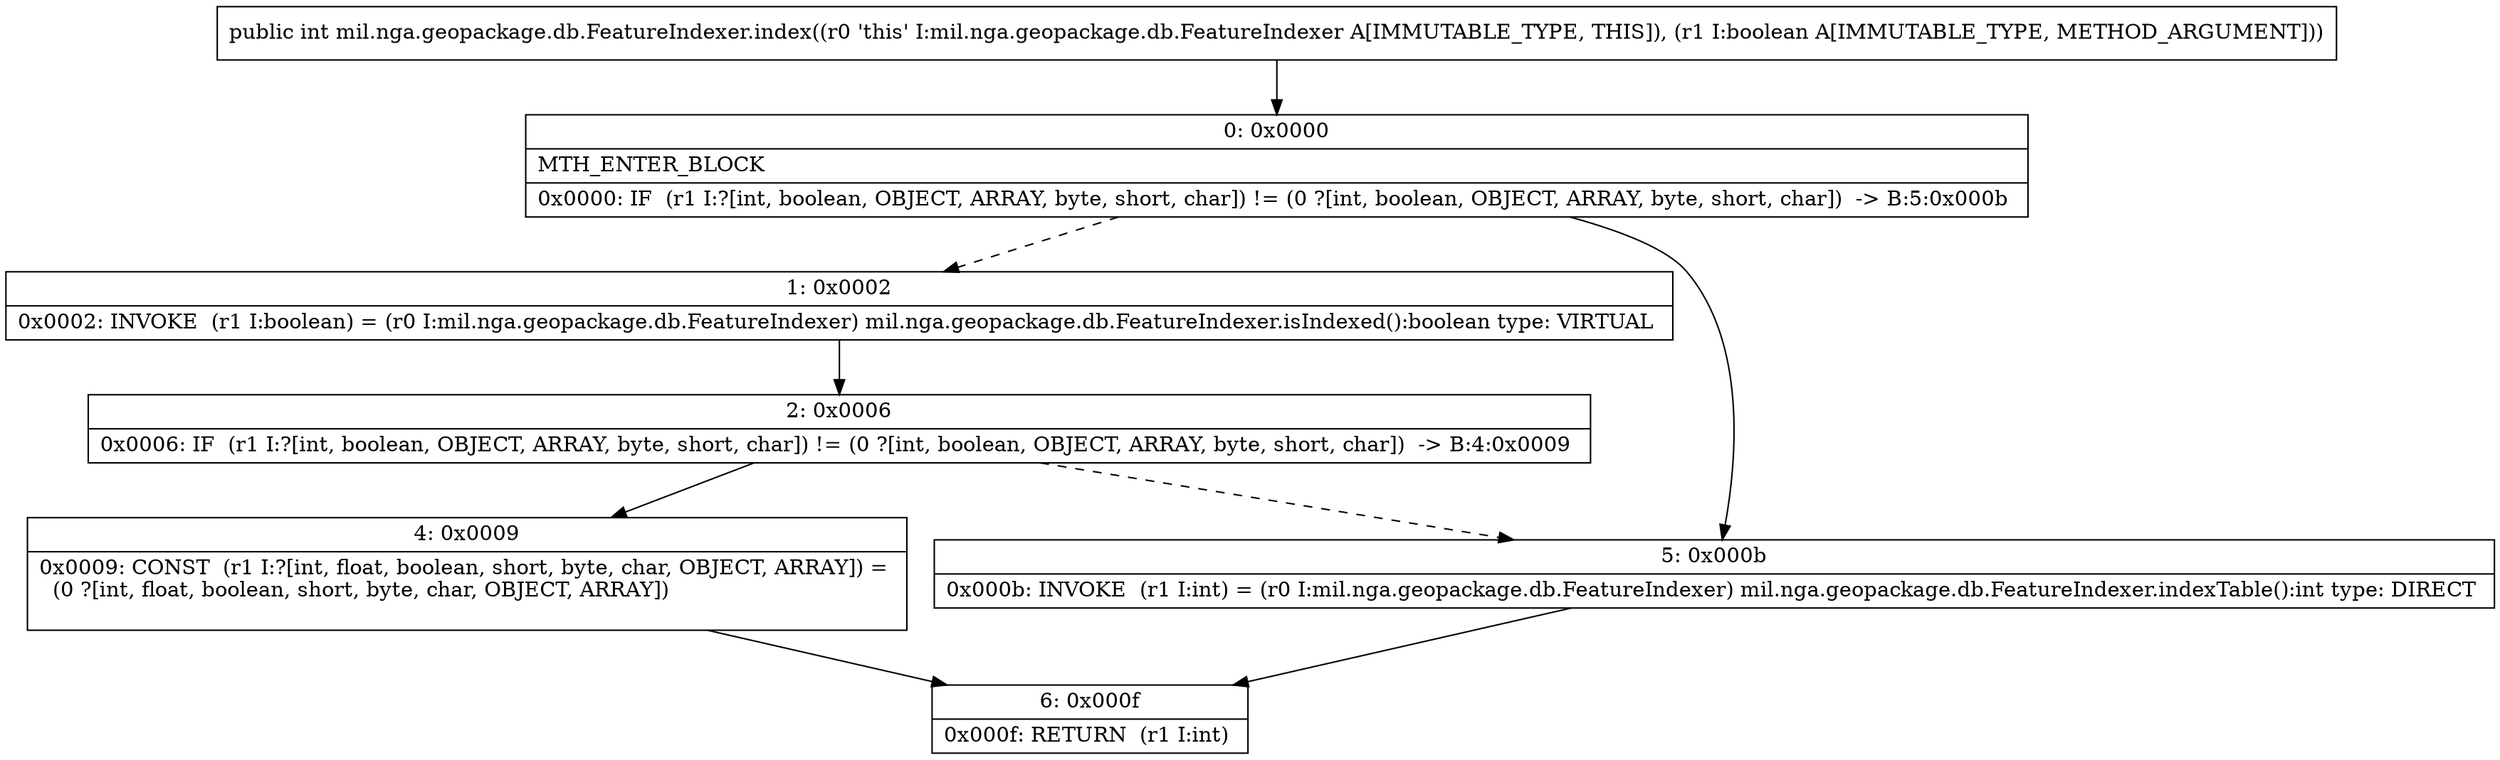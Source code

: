 digraph "CFG formil.nga.geopackage.db.FeatureIndexer.index(Z)I" {
Node_0 [shape=record,label="{0\:\ 0x0000|MTH_ENTER_BLOCK\l|0x0000: IF  (r1 I:?[int, boolean, OBJECT, ARRAY, byte, short, char]) != (0 ?[int, boolean, OBJECT, ARRAY, byte, short, char])  \-\> B:5:0x000b \l}"];
Node_1 [shape=record,label="{1\:\ 0x0002|0x0002: INVOKE  (r1 I:boolean) = (r0 I:mil.nga.geopackage.db.FeatureIndexer) mil.nga.geopackage.db.FeatureIndexer.isIndexed():boolean type: VIRTUAL \l}"];
Node_2 [shape=record,label="{2\:\ 0x0006|0x0006: IF  (r1 I:?[int, boolean, OBJECT, ARRAY, byte, short, char]) != (0 ?[int, boolean, OBJECT, ARRAY, byte, short, char])  \-\> B:4:0x0009 \l}"];
Node_4 [shape=record,label="{4\:\ 0x0009|0x0009: CONST  (r1 I:?[int, float, boolean, short, byte, char, OBJECT, ARRAY]) = \l  (0 ?[int, float, boolean, short, byte, char, OBJECT, ARRAY])\l \l}"];
Node_5 [shape=record,label="{5\:\ 0x000b|0x000b: INVOKE  (r1 I:int) = (r0 I:mil.nga.geopackage.db.FeatureIndexer) mil.nga.geopackage.db.FeatureIndexer.indexTable():int type: DIRECT \l}"];
Node_6 [shape=record,label="{6\:\ 0x000f|0x000f: RETURN  (r1 I:int) \l}"];
MethodNode[shape=record,label="{public int mil.nga.geopackage.db.FeatureIndexer.index((r0 'this' I:mil.nga.geopackage.db.FeatureIndexer A[IMMUTABLE_TYPE, THIS]), (r1 I:boolean A[IMMUTABLE_TYPE, METHOD_ARGUMENT])) }"];
MethodNode -> Node_0;
Node_0 -> Node_1[style=dashed];
Node_0 -> Node_5;
Node_1 -> Node_2;
Node_2 -> Node_4;
Node_2 -> Node_5[style=dashed];
Node_4 -> Node_6;
Node_5 -> Node_6;
}

